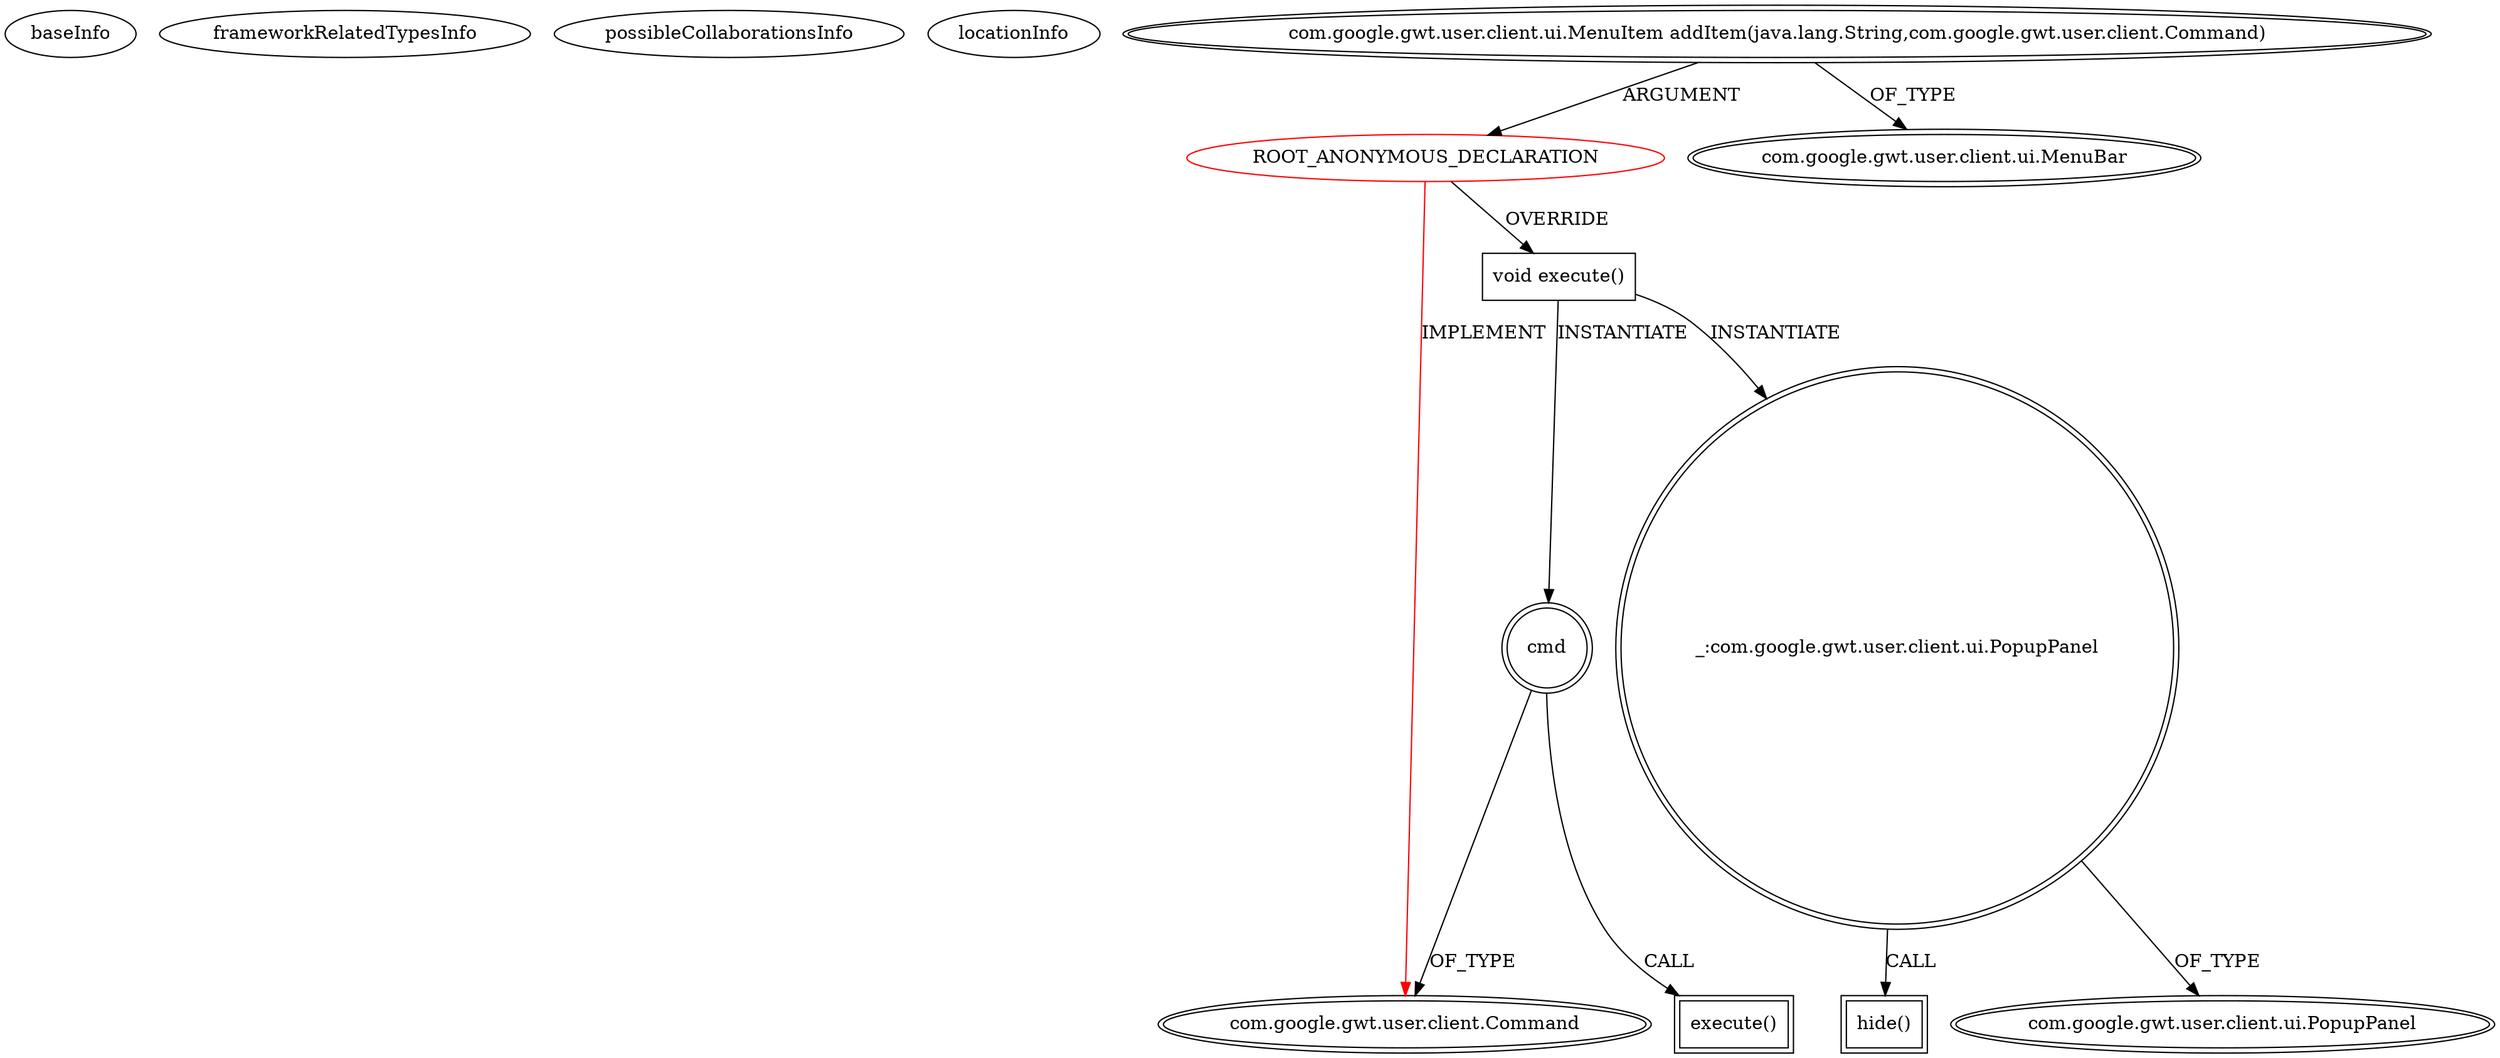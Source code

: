 digraph {
baseInfo[graphId=2998,category="extension_graph",isAnonymous=true,possibleRelation=false]
frameworkRelatedTypesInfo[0="com.google.gwt.user.client.Command"]
possibleCollaborationsInfo[]
locationInfo[projectName="hmiguellima-ugat",filePath="/hmiguellima-ugat/ugat-master/src/org/ucp/gwt/widgets/PopupMenu.java",contextSignature="void addItem(java.lang.String,com.google.gwt.user.client.Command)",graphId="2998"]
0[label="ROOT_ANONYMOUS_DECLARATION",vertexType="ROOT_ANONYMOUS_DECLARATION",isFrameworkType=false,color=red]
1[label="com.google.gwt.user.client.Command",vertexType="FRAMEWORK_INTERFACE_TYPE",isFrameworkType=true,peripheries=2]
2[label="com.google.gwt.user.client.ui.MenuItem addItem(java.lang.String,com.google.gwt.user.client.Command)",vertexType="OUTSIDE_CALL",isFrameworkType=true,peripheries=2]
3[label="com.google.gwt.user.client.ui.MenuBar",vertexType="FRAMEWORK_CLASS_TYPE",isFrameworkType=true,peripheries=2]
4[label="void execute()",vertexType="OVERRIDING_METHOD_DECLARATION",isFrameworkType=false,shape=box]
5[label="_:com.google.gwt.user.client.ui.PopupPanel",vertexType="VARIABLE_EXPRESION",isFrameworkType=true,peripheries=2,shape=circle]
7[label="com.google.gwt.user.client.ui.PopupPanel",vertexType="FRAMEWORK_CLASS_TYPE",isFrameworkType=true,peripheries=2]
6[label="hide()",vertexType="INSIDE_CALL",isFrameworkType=true,peripheries=2,shape=box]
8[label="cmd",vertexType="VARIABLE_EXPRESION",isFrameworkType=true,peripheries=2,shape=circle]
9[label="execute()",vertexType="INSIDE_CALL",isFrameworkType=true,peripheries=2,shape=box]
0->1[label="IMPLEMENT",color=red]
2->0[label="ARGUMENT"]
2->3[label="OF_TYPE"]
0->4[label="OVERRIDE"]
4->5[label="INSTANTIATE"]
5->7[label="OF_TYPE"]
5->6[label="CALL"]
4->8[label="INSTANTIATE"]
8->1[label="OF_TYPE"]
8->9[label="CALL"]
}
